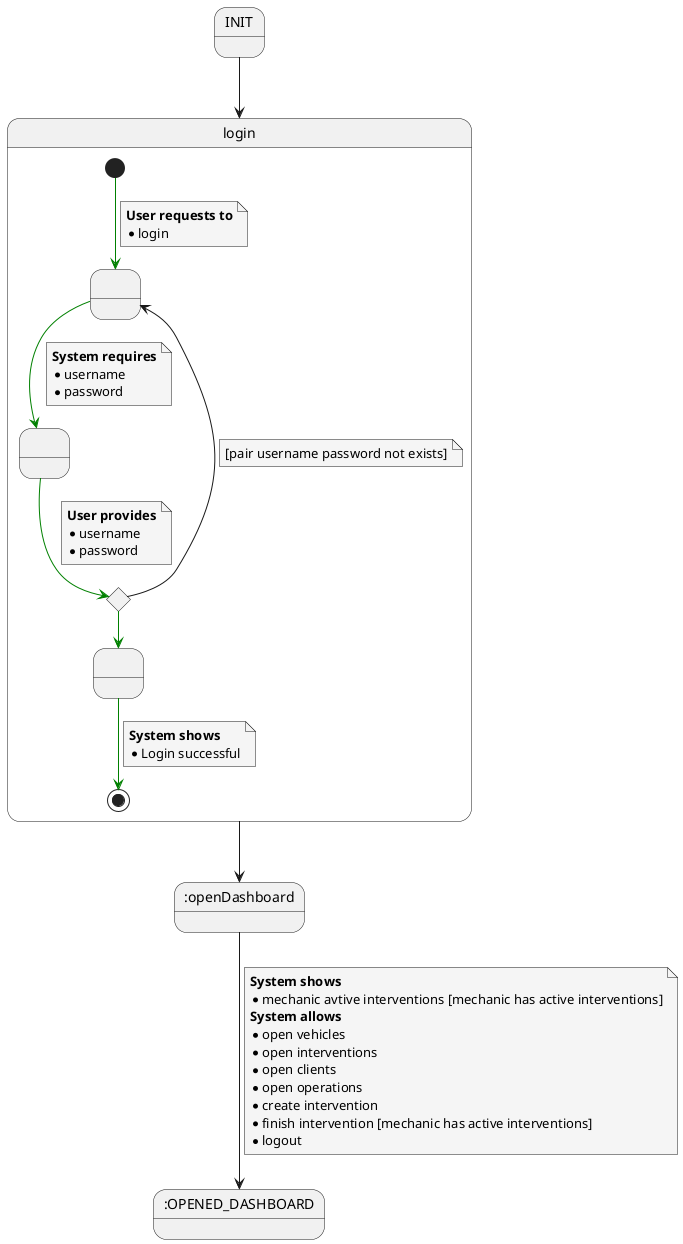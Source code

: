 @startuml
    skinparam {
        NoteBackgroundColor #whiteSmoke
    }

state initstate as "INIT"
state login
state openDashboard as ":openDashboard"
state endstate as ":OPENED_DASHBOARD"

initstate --> login

state login {

state 1 as " "
state condicional <<choice>>
state 2 as " "
state 3 as " "

[*] -[#Green]-> 1
note on link
<b>User requests to</b>
* login
end note

1 -[#Green]-> 2
note on link
<b>System requires</b>
* username
* password
end note

2 -[#Green]-> condicional
note on link
<b>User provides</b>
* username
* password
end note

condicional --> 1
note on link
[pair username password not exists]
end note

condicional -[#Green]-> 3

3 -[#Green]-> [*]
note on link
<b>System shows</b>
* Login successful
end note
}

login --> openDashboard

openDashboard --> endstate
note on link
<b>System shows</b>
* mechanic avtive interventions [mechanic has active interventions]
<b>System allows</b>
* open vehicles
* open interventions
* open clients
* open operations
* create intervention
* finish intervention [mechanic has active interventions]
* logout
end note

@enduml
